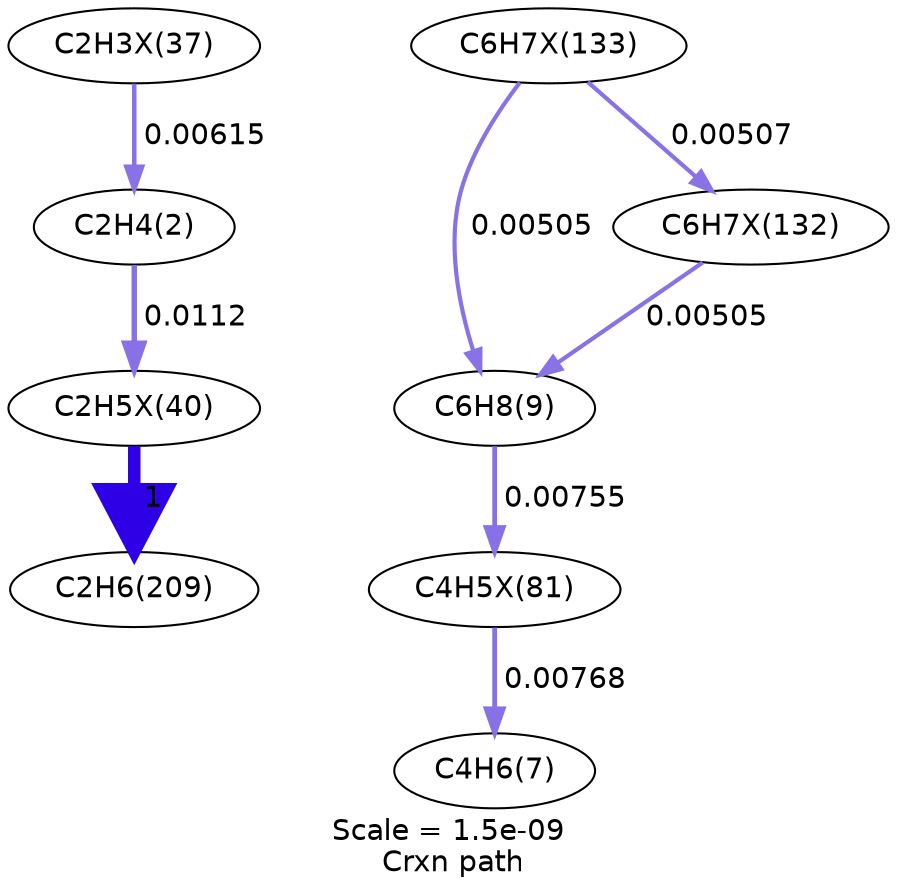 digraph reaction_paths {
center=1;
s30 -> s5[fontname="Helvetica", style="setlinewidth(2.16)", arrowsize=1.08, color="0.7, 0.506, 0.9"
, label=" 0.00615"];
s5 -> s31[fontname="Helvetica", style="setlinewidth(2.61)", arrowsize=1.31, color="0.7, 0.511, 0.9"
, label=" 0.0112"];
s35 -> s8[fontname="Helvetica", style="setlinewidth(2.32)", arrowsize=1.16, color="0.7, 0.508, 0.9"
, label=" 0.00768"];
s9 -> s35[fontname="Helvetica", style="setlinewidth(2.31)", arrowsize=1.16, color="0.7, 0.508, 0.9"
, label=" 0.00755"];
s37 -> s9[fontname="Helvetica", style="setlinewidth(2.01)", arrowsize=1, color="0.7, 0.505, 0.9"
, label=" 0.00505"];
s36 -> s9[fontname="Helvetica", style="setlinewidth(2.01)", arrowsize=1, color="0.7, 0.505, 0.9"
, label=" 0.00505"];
s31 -> s15[fontname="Helvetica", style="setlinewidth(6)", arrowsize=3, color="0.7, 1.5, 0.9"
, label=" 1"];
s37 -> s36[fontname="Helvetica", style="setlinewidth(2.01)", arrowsize=1.01, color="0.7, 0.505, 0.9"
, label=" 0.00507"];
s5 [ fontname="Helvetica", label="C2H4(2)"];
s8 [ fontname="Helvetica", label="C4H6(7)"];
s9 [ fontname="Helvetica", label="C6H8(9)"];
s15 [ fontname="Helvetica", label="C2H6(209)"];
s30 [ fontname="Helvetica", label="C2H3X(37)"];
s31 [ fontname="Helvetica", label="C2H5X(40)"];
s35 [ fontname="Helvetica", label="C4H5X(81)"];
s36 [ fontname="Helvetica", label="C6H7X(132)"];
s37 [ fontname="Helvetica", label="C6H7X(133)"];
 label = "Scale = 1.5e-09\l Crxn path";
 fontname = "Helvetica";
}
